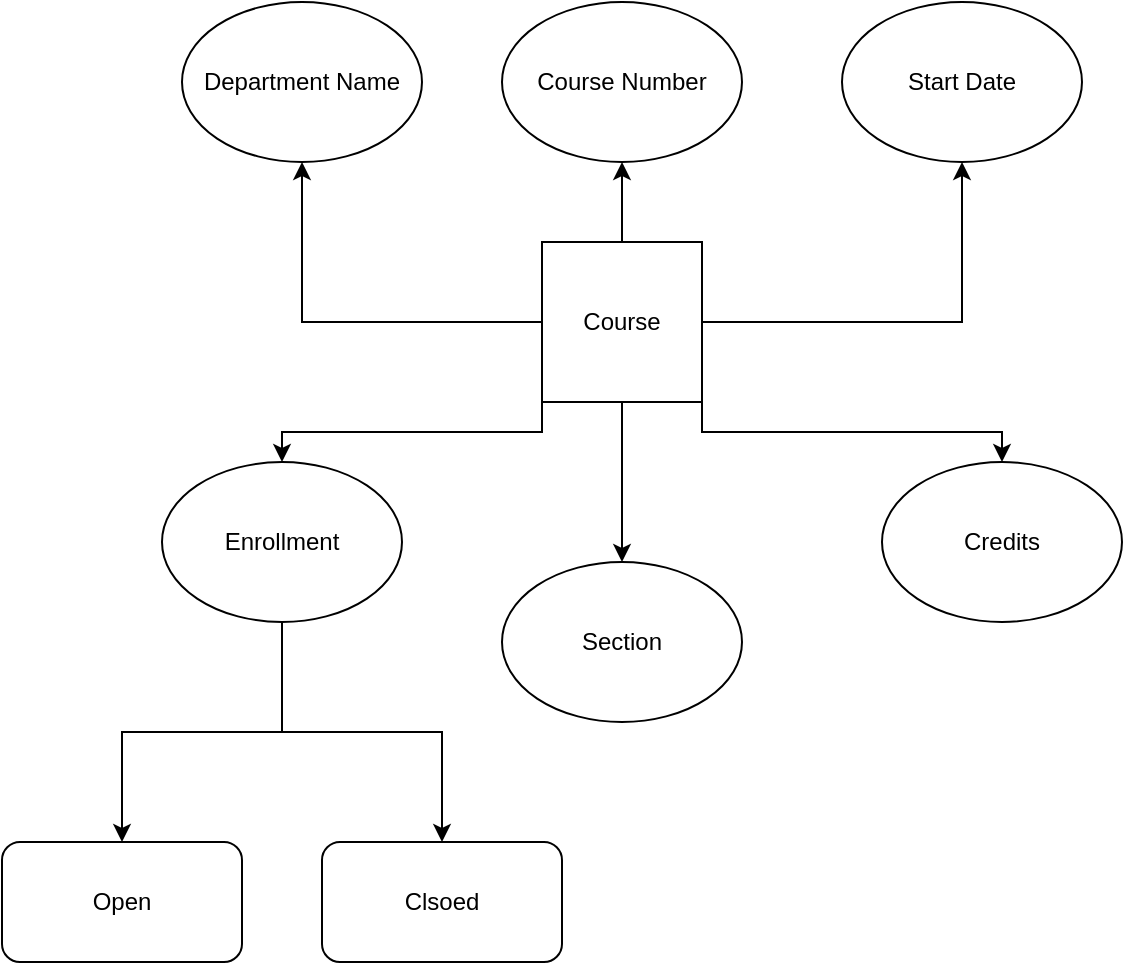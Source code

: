 <mxfile>
    <diagram id="NeUlYJxJQD65-Ewx25KM" name="Page-1">
        <mxGraphModel dx="673" dy="1233" grid="1" gridSize="10" guides="1" tooltips="1" connect="1" arrows="1" fold="1" page="1" pageScale="1" pageWidth="850" pageHeight="1100" math="0" shadow="0">
            <root>
                <mxCell id="0"/>
                <mxCell id="1" parent="0"/>
                <mxCell id="14" style="edgeStyle=orthogonalEdgeStyle;rounded=0;html=1;entryX=0.5;entryY=1;entryDx=0;entryDy=0;" edge="1" parent="1" source="2" target="4">
                    <mxGeometry relative="1" as="geometry"/>
                </mxCell>
                <mxCell id="15" value="" style="edgeStyle=orthogonalEdgeStyle;rounded=0;html=1;" edge="1" parent="1" source="2" target="3">
                    <mxGeometry relative="1" as="geometry"/>
                </mxCell>
                <mxCell id="16" style="edgeStyle=orthogonalEdgeStyle;rounded=0;html=1;entryX=0.5;entryY=1;entryDx=0;entryDy=0;" edge="1" parent="1" source="2" target="5">
                    <mxGeometry relative="1" as="geometry"/>
                </mxCell>
                <mxCell id="18" style="edgeStyle=orthogonalEdgeStyle;rounded=0;html=1;exitX=0.5;exitY=1;exitDx=0;exitDy=0;entryX=0.5;entryY=0;entryDx=0;entryDy=0;" edge="1" parent="1" source="2" target="7">
                    <mxGeometry relative="1" as="geometry"/>
                </mxCell>
                <mxCell id="20" style="edgeStyle=orthogonalEdgeStyle;rounded=0;html=1;exitX=0;exitY=1;exitDx=0;exitDy=0;entryX=0.5;entryY=0;entryDx=0;entryDy=0;" edge="1" parent="1" source="2" target="6">
                    <mxGeometry relative="1" as="geometry"/>
                </mxCell>
                <mxCell id="21" style="edgeStyle=orthogonalEdgeStyle;rounded=0;html=1;exitX=1;exitY=1;exitDx=0;exitDy=0;entryX=0.5;entryY=0;entryDx=0;entryDy=0;" edge="1" parent="1" source="2" target="13">
                    <mxGeometry relative="1" as="geometry"/>
                </mxCell>
                <mxCell id="2" value="Course" style="whiteSpace=wrap;html=1;aspect=fixed;" vertex="1" parent="1">
                    <mxGeometry x="280" y="280" width="80" height="80" as="geometry"/>
                </mxCell>
                <mxCell id="3" value="Course Number" style="ellipse;whiteSpace=wrap;html=1;" vertex="1" parent="1">
                    <mxGeometry x="260" y="160" width="120" height="80" as="geometry"/>
                </mxCell>
                <mxCell id="4" value="Department Name" style="ellipse;whiteSpace=wrap;html=1;" vertex="1" parent="1">
                    <mxGeometry x="100" y="160" width="120" height="80" as="geometry"/>
                </mxCell>
                <mxCell id="5" value="Start Date" style="ellipse;whiteSpace=wrap;html=1;" vertex="1" parent="1">
                    <mxGeometry x="430" y="160" width="120" height="80" as="geometry"/>
                </mxCell>
                <mxCell id="10" value="" style="edgeStyle=orthogonalEdgeStyle;html=1;rounded=0;" edge="1" parent="1" source="6" target="9">
                    <mxGeometry relative="1" as="geometry"/>
                </mxCell>
                <mxCell id="22" style="edgeStyle=orthogonalEdgeStyle;rounded=0;html=1;entryX=0.5;entryY=0;entryDx=0;entryDy=0;" edge="1" parent="1" source="6" target="8">
                    <mxGeometry relative="1" as="geometry"/>
                </mxCell>
                <mxCell id="6" value="Enrollment" style="ellipse;whiteSpace=wrap;html=1;" vertex="1" parent="1">
                    <mxGeometry x="90" y="390" width="120" height="80" as="geometry"/>
                </mxCell>
                <mxCell id="7" value="Section" style="ellipse;whiteSpace=wrap;html=1;" vertex="1" parent="1">
                    <mxGeometry x="260" y="440" width="120" height="80" as="geometry"/>
                </mxCell>
                <mxCell id="8" value="Clsoed" style="rounded=1;whiteSpace=wrap;html=1;" vertex="1" parent="1">
                    <mxGeometry x="170" y="580" width="120" height="60" as="geometry"/>
                </mxCell>
                <mxCell id="9" value="Open" style="rounded=1;whiteSpace=wrap;html=1;" vertex="1" parent="1">
                    <mxGeometry x="10" y="580" width="120" height="60" as="geometry"/>
                </mxCell>
                <mxCell id="13" value="Credits" style="ellipse;whiteSpace=wrap;html=1;" vertex="1" parent="1">
                    <mxGeometry x="450" y="390" width="120" height="80" as="geometry"/>
                </mxCell>
            </root>
        </mxGraphModel>
    </diagram>
</mxfile>